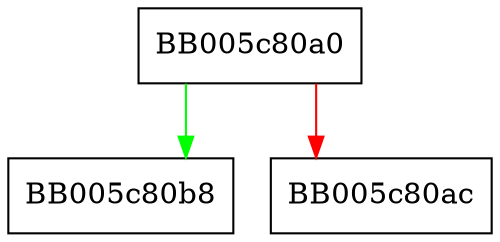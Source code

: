 digraph EVP_KDF_CTX_get_params {
  node [shape="box"];
  graph [splines=ortho];
  BB005c80a0 -> BB005c80b8 [color="green"];
  BB005c80a0 -> BB005c80ac [color="red"];
}